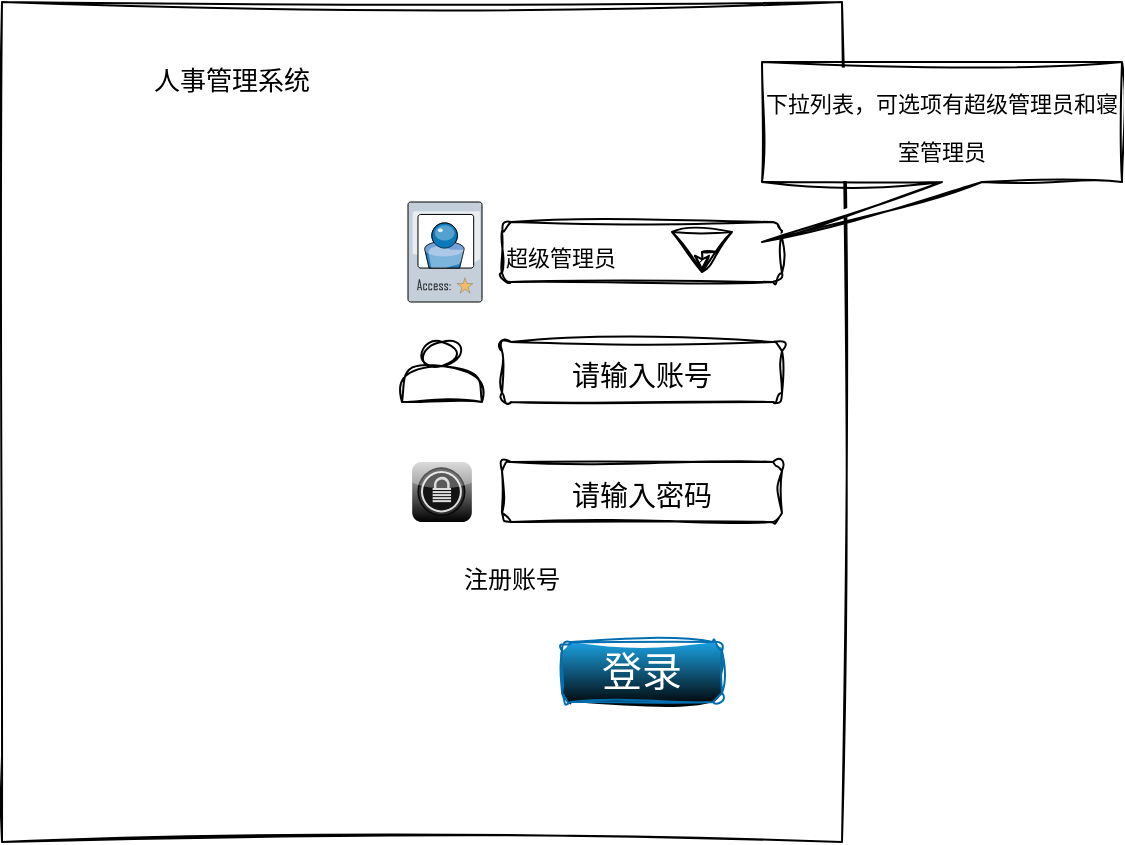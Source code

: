 <mxfile version="21.5.1" type="github">
  <diagram name="第 1 页" id="256MG54Sk1F-20BW-Hvy">
    <mxGraphModel dx="934" dy="504" grid="1" gridSize="10" guides="1" tooltips="1" connect="1" arrows="1" fold="1" page="1" pageScale="1" pageWidth="1920" pageHeight="1200" math="0" shadow="0">
      <root>
        <mxCell id="0" />
        <mxCell id="1" parent="0" />
        <mxCell id="2b_SgmXAQqAMZJ8vGumf-1" value="" style="whiteSpace=wrap;html=1;aspect=fixed;sketch=1;hachureGap=4;jiggle=2;curveFitting=1;fontFamily=Architects Daughter;fontSource=https%3A%2F%2Ffonts.googleapis.com%2Fcss%3Ffamily%3DArchitects%2BDaughter;fontSize=20;" vertex="1" parent="1">
          <mxGeometry x="180" y="40" width="420" height="420" as="geometry" />
        </mxCell>
        <mxCell id="2b_SgmXAQqAMZJ8vGumf-2" value="人事管理系统" style="text;html=1;strokeColor=none;fillColor=none;align=center;verticalAlign=middle;whiteSpace=wrap;rounded=0;fontSize=13;fontFamily=Architects Daughter;" vertex="1" parent="1">
          <mxGeometry x="230" y="60" width="130" height="40" as="geometry" />
        </mxCell>
        <mxCell id="2b_SgmXAQqAMZJ8vGumf-3" value="" style="shape=actor;whiteSpace=wrap;html=1;sketch=1;hachureGap=4;jiggle=2;curveFitting=1;fontFamily=Architects Daughter;fontSource=https%3A%2F%2Ffonts.googleapis.com%2Fcss%3Ffamily%3DArchitects%2BDaughter;fontSize=20;" vertex="1" parent="1">
          <mxGeometry x="380" y="210" width="40" height="30" as="geometry" />
        </mxCell>
        <mxCell id="2b_SgmXAQqAMZJ8vGumf-7" value="&lt;font style=&quot;font-size: 11px;&quot;&gt;超级管理员&lt;/font&gt;" style="rounded=1;whiteSpace=wrap;html=1;sketch=1;hachureGap=4;jiggle=2;curveFitting=1;fontFamily=Architects Daughter;fontSource=https%3A%2F%2Ffonts.googleapis.com%2Fcss%3Ffamily%3DArchitects%2BDaughter;fontSize=20;align=left;" vertex="1" parent="1">
          <mxGeometry x="430" y="150" width="140" height="30" as="geometry" />
        </mxCell>
        <mxCell id="2b_SgmXAQqAMZJ8vGumf-9" style="edgeStyle=orthogonalEdgeStyle;rounded=0;sketch=1;hachureGap=4;jiggle=2;curveFitting=1;orthogonalLoop=1;jettySize=auto;html=1;exitX=0.5;exitY=1;exitDx=0;exitDy=0;fontFamily=Architects Daughter;fontSource=https%3A%2F%2Ffonts.googleapis.com%2Fcss%3Ffamily%3DArchitects%2BDaughter;fontSize=16;" edge="1" parent="1" source="2b_SgmXAQqAMZJ8vGumf-7" target="2b_SgmXAQqAMZJ8vGumf-7">
          <mxGeometry relative="1" as="geometry" />
        </mxCell>
        <mxCell id="2b_SgmXAQqAMZJ8vGumf-10" value="" style="triangle;whiteSpace=wrap;html=1;sketch=1;hachureGap=4;jiggle=2;curveFitting=1;fontFamily=Architects Daughter;fontSource=https%3A%2F%2Ffonts.googleapis.com%2Fcss%3Ffamily%3DArchitects%2BDaughter;fontSize=20;rotation=90;" vertex="1" parent="1">
          <mxGeometry x="520" y="150" width="20" height="30" as="geometry" />
        </mxCell>
        <mxCell id="2b_SgmXAQqAMZJ8vGumf-12" style="edgeStyle=orthogonalEdgeStyle;rounded=0;sketch=1;hachureGap=4;jiggle=2;curveFitting=1;orthogonalLoop=1;jettySize=auto;html=1;exitX=0.5;exitY=0;exitDx=0;exitDy=0;entryX=1;entryY=0.5;entryDx=0;entryDy=0;fontFamily=Architects Daughter;fontSource=https%3A%2F%2Ffonts.googleapis.com%2Fcss%3Ffamily%3DArchitects%2BDaughter;fontSize=16;" edge="1" parent="1" source="2b_SgmXAQqAMZJ8vGumf-10" target="2b_SgmXAQqAMZJ8vGumf-10">
          <mxGeometry relative="1" as="geometry">
            <Array as="points">
              <mxPoint x="530" y="165" />
            </Array>
          </mxGeometry>
        </mxCell>
        <mxCell id="2b_SgmXAQqAMZJ8vGumf-13" value="&lt;font style=&quot;font-size: 14px;&quot;&gt;请输入账号&lt;/font&gt;" style="rounded=1;whiteSpace=wrap;html=1;sketch=1;hachureGap=4;jiggle=2;curveFitting=1;fontFamily=Architects Daughter;fontSource=https%3A%2F%2Ffonts.googleapis.com%2Fcss%3Ffamily%3DArchitects%2BDaughter;fontSize=20;" vertex="1" parent="1">
          <mxGeometry x="430" y="210" width="140" height="30" as="geometry" />
        </mxCell>
        <mxCell id="2b_SgmXAQqAMZJ8vGumf-14" value="&lt;font style=&quot;font-size: 14px;&quot;&gt;请输入密码&lt;/font&gt;" style="rounded=1;whiteSpace=wrap;html=1;sketch=1;hachureGap=4;jiggle=2;curveFitting=1;fontFamily=Architects Daughter;fontSource=https%3A%2F%2Ffonts.googleapis.com%2Fcss%3Ffamily%3DArchitects%2BDaughter;fontSize=20;" vertex="1" parent="1">
          <mxGeometry x="430" y="270" width="140" height="30" as="geometry" />
        </mxCell>
        <mxCell id="2b_SgmXAQqAMZJ8vGumf-15" value="" style="verticalLabelPosition=bottom;sketch=0;aspect=fixed;html=1;verticalAlign=top;strokeColor=none;align=center;outlineConnect=0;shape=mxgraph.citrix.role_secure_access;fillColor=#CCCCCC;gradientColor=#000000;gradientDirection=south;hachureGap=4;jiggle=2;curveFitting=1;fontFamily=Architects Daughter;fontSource=https%3A%2F%2Ffonts.googleapis.com%2Fcss%3Ffamily%3DArchitects%2BDaughter;fontSize=20;" vertex="1" parent="1">
          <mxGeometry x="385" y="270" width="30" height="30" as="geometry" />
        </mxCell>
        <mxCell id="2b_SgmXAQqAMZJ8vGumf-16" value="" style="verticalLabelPosition=bottom;sketch=0;aspect=fixed;html=1;verticalAlign=top;strokeColor=none;align=center;outlineConnect=0;shape=mxgraph.citrix.access_card;hachureGap=4;jiggle=2;curveFitting=1;fontFamily=Architects Daughter;fontSource=https%3A%2F%2Ffonts.googleapis.com%2Fcss%3Ffamily%3DArchitects%2BDaughter;fontSize=20;" vertex="1" parent="1">
          <mxGeometry x="383" y="140" width="37" height="50" as="geometry" />
        </mxCell>
        <mxCell id="2b_SgmXAQqAMZJ8vGumf-22" value="登录" style="rounded=1;whiteSpace=wrap;html=1;sketch=1;hachureGap=4;jiggle=2;curveFitting=1;fontFamily=Architects Daughter;fontSource=https%3A%2F%2Ffonts.googleapis.com%2Fcss%3Ffamily%3DArchitects%2BDaughter;fontSize=20;fillColor=#1ba1e2;fontColor=#ffffff;strokeColor=#006EAF;gradientColor=default;" vertex="1" parent="1">
          <mxGeometry x="460" y="360" width="80" height="30" as="geometry" />
        </mxCell>
        <mxCell id="2b_SgmXAQqAMZJ8vGumf-24" value="注册账号" style="text;html=1;strokeColor=none;fillColor=none;align=center;verticalAlign=middle;whiteSpace=wrap;rounded=0;fontSize=12;fontFamily=Architects Daughter;" vertex="1" parent="1">
          <mxGeometry x="370" y="330" width="130" as="geometry" />
        </mxCell>
        <mxCell id="2b_SgmXAQqAMZJ8vGumf-29" value="&lt;font style=&quot;font-size: 11px;&quot;&gt;下拉列表，可选项有超级管理员和寝室管理员&lt;/font&gt;" style="shape=callout;whiteSpace=wrap;html=1;perimeter=calloutPerimeter;sketch=1;hachureGap=4;jiggle=2;curveFitting=1;fontFamily=Architects Daughter;fontSource=https%3A%2F%2Ffonts.googleapis.com%2Fcss%3Ffamily%3DArchitects%2BDaughter;fontSize=20;position2=0;" vertex="1" parent="1">
          <mxGeometry x="560" y="70" width="180" height="90" as="geometry" />
        </mxCell>
      </root>
    </mxGraphModel>
  </diagram>
</mxfile>
